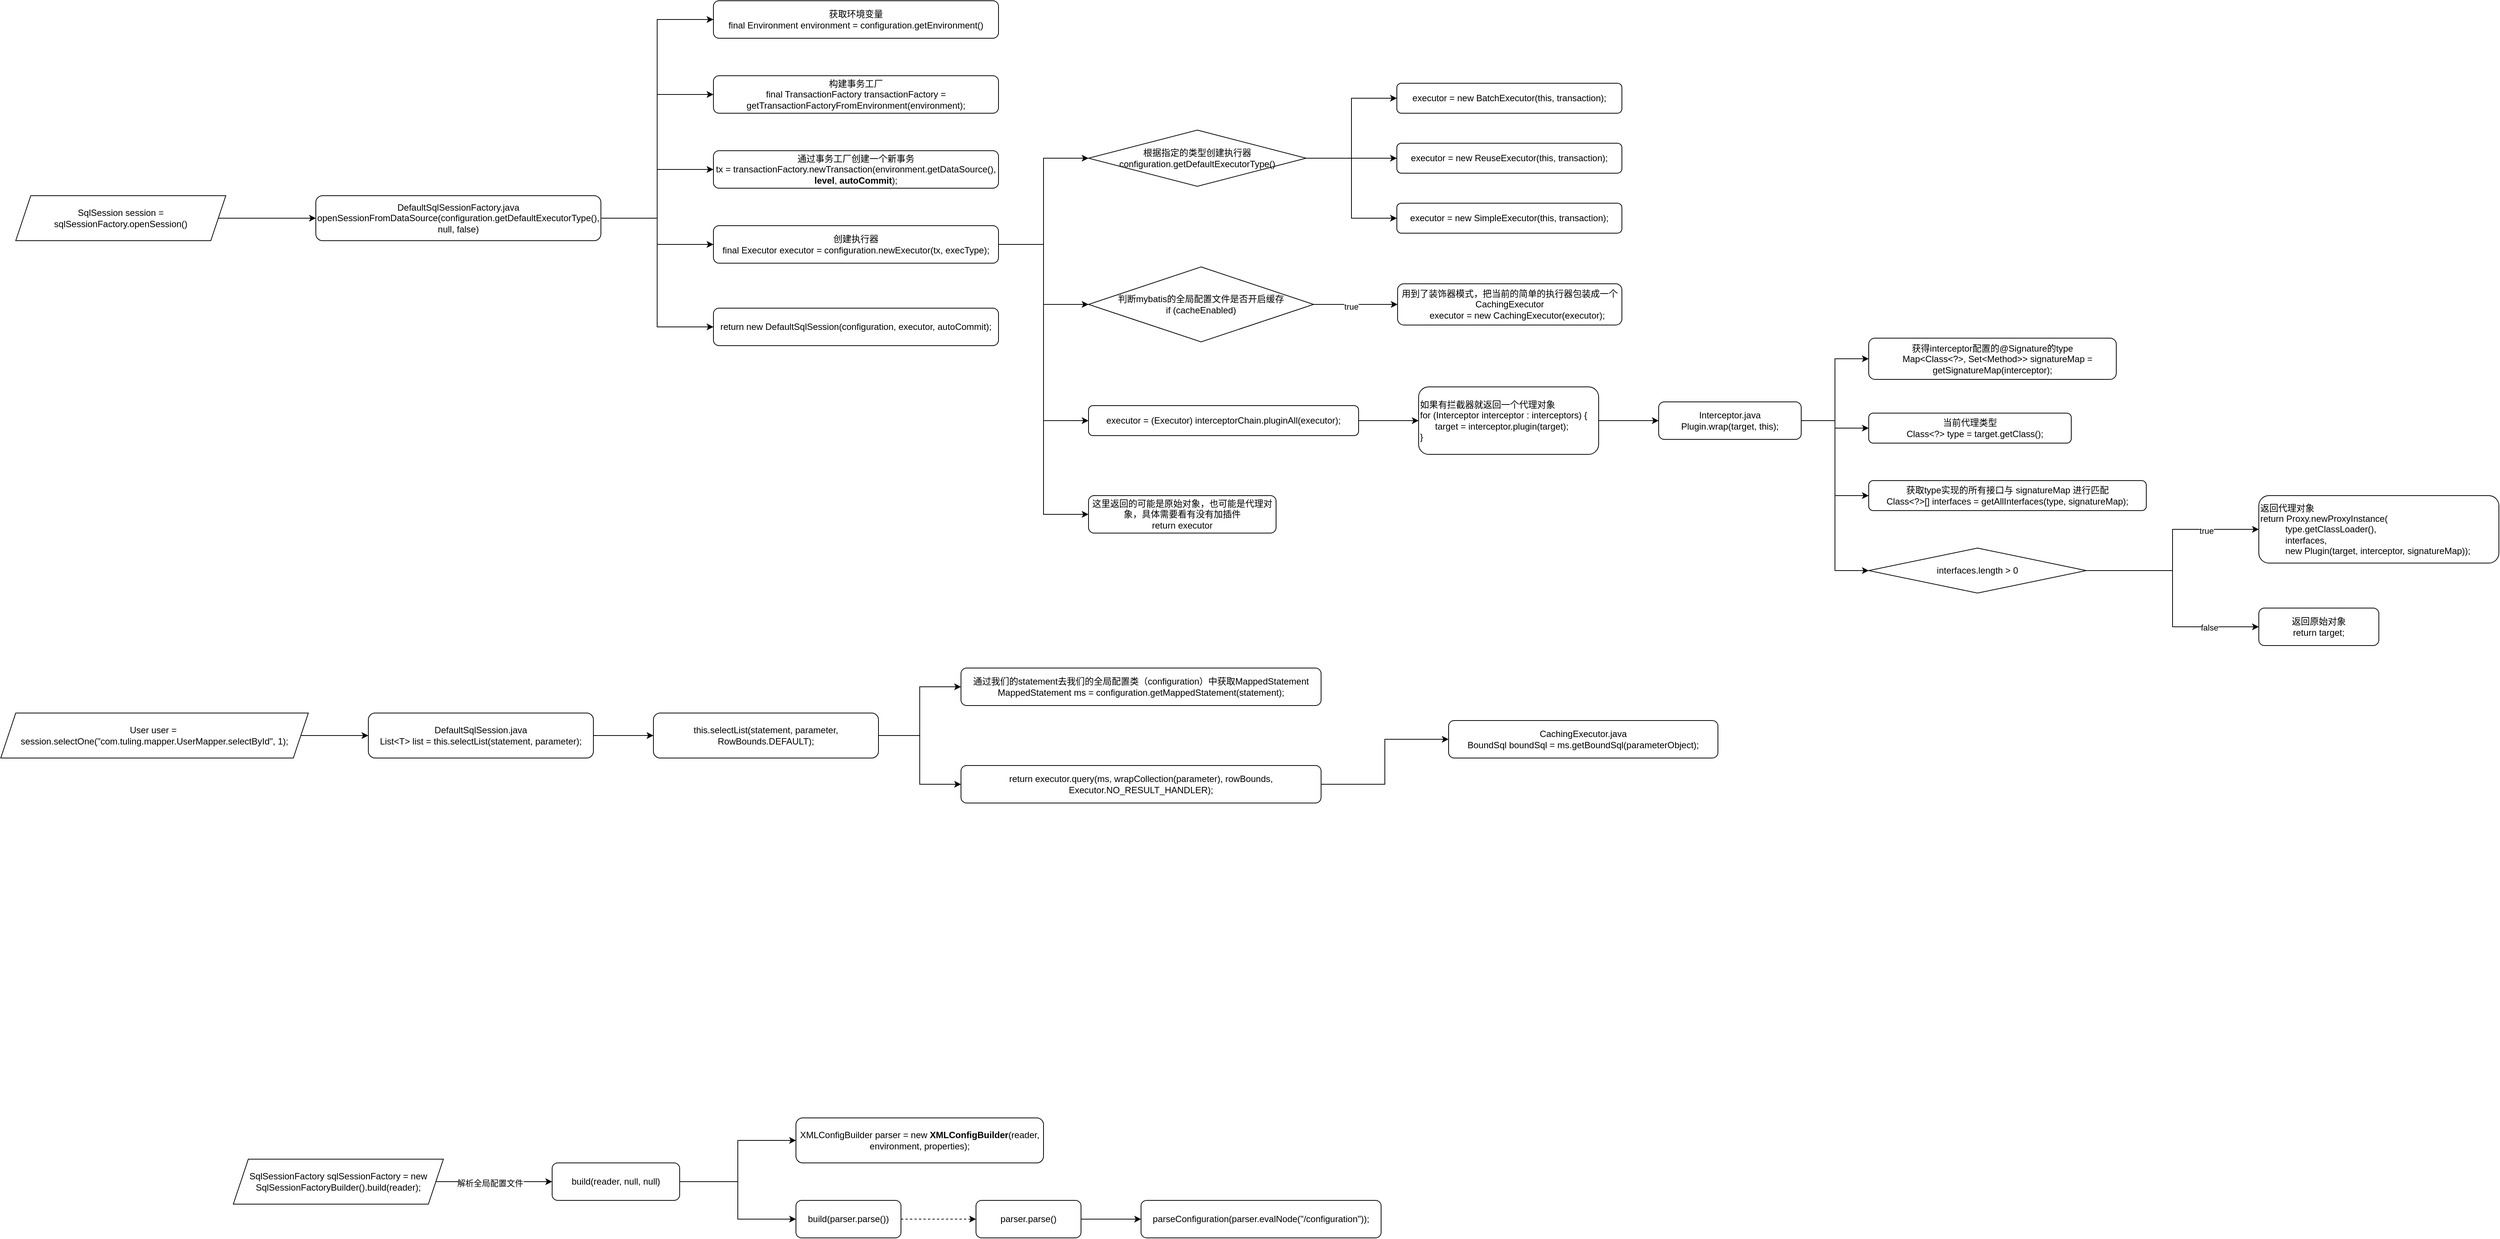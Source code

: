 <mxfile version="16.2.2" type="github">
  <diagram id="3BT-AjpINTrtdqSdUJcH" name="第 1 页">
    <mxGraphModel dx="3390" dy="667" grid="1" gridSize="10" guides="1" tooltips="1" connect="1" arrows="1" fold="1" page="1" pageScale="1" pageWidth="2339" pageHeight="3300" math="0" shadow="0">
      <root>
        <mxCell id="0" />
        <mxCell id="1" parent="0" />
        <mxCell id="WJADcjosmOGT2jdmS7W--5" style="edgeStyle=orthogonalEdgeStyle;rounded=0;orthogonalLoop=1;jettySize=auto;html=1;exitX=1;exitY=0.5;exitDx=0;exitDy=0;" edge="1" parent="1" source="WJADcjosmOGT2jdmS7W--1" target="WJADcjosmOGT2jdmS7W--4">
          <mxGeometry relative="1" as="geometry" />
        </mxCell>
        <mxCell id="WJADcjosmOGT2jdmS7W--15" value="解析全局配置文件" style="edgeLabel;html=1;align=center;verticalAlign=middle;resizable=0;points=[];" vertex="1" connectable="0" parent="WJADcjosmOGT2jdmS7W--5">
          <mxGeometry x="-0.078" y="-2" relative="1" as="geometry">
            <mxPoint as="offset" />
          </mxGeometry>
        </mxCell>
        <mxCell id="WJADcjosmOGT2jdmS7W--1" value="SqlSessionFactory sqlSessionFactory = new SqlSessionFactoryBuilder().build(reader);" style="shape=parallelogram;perimeter=parallelogramPerimeter;whiteSpace=wrap;html=1;fixedSize=1;" vertex="1" parent="1">
          <mxGeometry x="110" y="2005" width="280" height="60" as="geometry" />
        </mxCell>
        <mxCell id="WJADcjosmOGT2jdmS7W--7" style="edgeStyle=orthogonalEdgeStyle;rounded=0;orthogonalLoop=1;jettySize=auto;html=1;exitX=1;exitY=0.5;exitDx=0;exitDy=0;entryX=0;entryY=0.5;entryDx=0;entryDy=0;" edge="1" parent="1" source="WJADcjosmOGT2jdmS7W--4" target="WJADcjosmOGT2jdmS7W--6">
          <mxGeometry relative="1" as="geometry" />
        </mxCell>
        <mxCell id="WJADcjosmOGT2jdmS7W--9" style="edgeStyle=orthogonalEdgeStyle;rounded=0;orthogonalLoop=1;jettySize=auto;html=1;exitX=1;exitY=0.5;exitDx=0;exitDy=0;entryX=0;entryY=0.5;entryDx=0;entryDy=0;" edge="1" parent="1" source="WJADcjosmOGT2jdmS7W--4" target="WJADcjosmOGT2jdmS7W--8">
          <mxGeometry relative="1" as="geometry" />
        </mxCell>
        <mxCell id="WJADcjosmOGT2jdmS7W--4" value="build(reader, null, null)" style="rounded=1;whiteSpace=wrap;html=1;" vertex="1" parent="1">
          <mxGeometry x="535" y="2010" width="170" height="50" as="geometry" />
        </mxCell>
        <mxCell id="WJADcjosmOGT2jdmS7W--6" value="XMLConfigBuilder parser = new &lt;b&gt;XMLConfigBuilder&lt;/b&gt;(reader, environment, properties);" style="rounded=1;whiteSpace=wrap;html=1;" vertex="1" parent="1">
          <mxGeometry x="860" y="1950" width="330" height="60" as="geometry" />
        </mxCell>
        <mxCell id="WJADcjosmOGT2jdmS7W--12" style="edgeStyle=orthogonalEdgeStyle;rounded=0;orthogonalLoop=1;jettySize=auto;html=1;exitX=1;exitY=0.5;exitDx=0;exitDy=0;dashed=1;" edge="1" parent="1" source="WJADcjosmOGT2jdmS7W--8" target="WJADcjosmOGT2jdmS7W--10">
          <mxGeometry relative="1" as="geometry" />
        </mxCell>
        <mxCell id="WJADcjosmOGT2jdmS7W--8" value="build(parser.parse())" style="rounded=1;whiteSpace=wrap;html=1;" vertex="1" parent="1">
          <mxGeometry x="860" y="2060" width="140" height="50" as="geometry" />
        </mxCell>
        <mxCell id="WJADcjosmOGT2jdmS7W--14" style="edgeStyle=orthogonalEdgeStyle;rounded=0;orthogonalLoop=1;jettySize=auto;html=1;exitX=1;exitY=0.5;exitDx=0;exitDy=0;entryX=0;entryY=0.5;entryDx=0;entryDy=0;" edge="1" parent="1" source="WJADcjosmOGT2jdmS7W--10" target="WJADcjosmOGT2jdmS7W--13">
          <mxGeometry relative="1" as="geometry" />
        </mxCell>
        <mxCell id="WJADcjosmOGT2jdmS7W--10" value="parser.parse()" style="rounded=1;whiteSpace=wrap;html=1;" vertex="1" parent="1">
          <mxGeometry x="1100" y="2060" width="140" height="50" as="geometry" />
        </mxCell>
        <mxCell id="WJADcjosmOGT2jdmS7W--13" value="parseConfiguration(parser.evalNode(&quot;/configuration&quot;));" style="rounded=1;whiteSpace=wrap;html=1;" vertex="1" parent="1">
          <mxGeometry x="1320" y="2060" width="320" height="50" as="geometry" />
        </mxCell>
        <mxCell id="WJADcjosmOGT2jdmS7W--18" style="edgeStyle=orthogonalEdgeStyle;rounded=0;orthogonalLoop=1;jettySize=auto;html=1;exitX=1;exitY=0.5;exitDx=0;exitDy=0;entryX=0;entryY=0.5;entryDx=0;entryDy=0;" edge="1" parent="1" source="WJADcjosmOGT2jdmS7W--16" target="WJADcjosmOGT2jdmS7W--17">
          <mxGeometry relative="1" as="geometry" />
        </mxCell>
        <mxCell id="WJADcjosmOGT2jdmS7W--16" value="SqlSession session = sqlSessionFactory.openSession()" style="shape=parallelogram;perimeter=parallelogramPerimeter;whiteSpace=wrap;html=1;fixedSize=1;" vertex="1" parent="1">
          <mxGeometry x="-180" y="720" width="280" height="60" as="geometry" />
        </mxCell>
        <mxCell id="WJADcjosmOGT2jdmS7W--20" style="edgeStyle=orthogonalEdgeStyle;rounded=0;orthogonalLoop=1;jettySize=auto;html=1;exitX=1;exitY=0.5;exitDx=0;exitDy=0;entryX=0;entryY=0.5;entryDx=0;entryDy=0;" edge="1" parent="1" source="WJADcjosmOGT2jdmS7W--17" target="WJADcjosmOGT2jdmS7W--19">
          <mxGeometry relative="1" as="geometry" />
        </mxCell>
        <mxCell id="WJADcjosmOGT2jdmS7W--22" style="edgeStyle=orthogonalEdgeStyle;rounded=0;orthogonalLoop=1;jettySize=auto;html=1;exitX=1;exitY=0.5;exitDx=0;exitDy=0;entryX=0;entryY=0.5;entryDx=0;entryDy=0;" edge="1" parent="1" source="WJADcjosmOGT2jdmS7W--17" target="WJADcjosmOGT2jdmS7W--21">
          <mxGeometry relative="1" as="geometry" />
        </mxCell>
        <mxCell id="WJADcjosmOGT2jdmS7W--24" style="edgeStyle=orthogonalEdgeStyle;rounded=0;orthogonalLoop=1;jettySize=auto;html=1;exitX=1;exitY=0.5;exitDx=0;exitDy=0;entryX=0;entryY=0.5;entryDx=0;entryDy=0;" edge="1" parent="1" source="WJADcjosmOGT2jdmS7W--17" target="WJADcjosmOGT2jdmS7W--23">
          <mxGeometry relative="1" as="geometry" />
        </mxCell>
        <mxCell id="WJADcjosmOGT2jdmS7W--27" style="edgeStyle=orthogonalEdgeStyle;rounded=0;orthogonalLoop=1;jettySize=auto;html=1;exitX=1;exitY=0.5;exitDx=0;exitDy=0;" edge="1" parent="1" source="WJADcjosmOGT2jdmS7W--17" target="WJADcjosmOGT2jdmS7W--25">
          <mxGeometry relative="1" as="geometry" />
        </mxCell>
        <mxCell id="WJADcjosmOGT2jdmS7W--28" style="edgeStyle=orthogonalEdgeStyle;rounded=0;orthogonalLoop=1;jettySize=auto;html=1;exitX=1;exitY=0.5;exitDx=0;exitDy=0;entryX=0;entryY=0.5;entryDx=0;entryDy=0;" edge="1" parent="1" source="WJADcjosmOGT2jdmS7W--17" target="WJADcjosmOGT2jdmS7W--26">
          <mxGeometry relative="1" as="geometry" />
        </mxCell>
        <mxCell id="WJADcjosmOGT2jdmS7W--17" value="DefaultSqlSessionFactory.java&lt;br&gt;openSessionFromDataSource(configuration.getDefaultExecutorType(), null, false)" style="rounded=1;whiteSpace=wrap;html=1;" vertex="1" parent="1">
          <mxGeometry x="220" y="720" width="380" height="60" as="geometry" />
        </mxCell>
        <mxCell id="WJADcjosmOGT2jdmS7W--19" value="获取环境变量&lt;br&gt;final Environment environment = configuration.getEnvironment()" style="rounded=1;whiteSpace=wrap;html=1;" vertex="1" parent="1">
          <mxGeometry x="750" y="460" width="380" height="50" as="geometry" />
        </mxCell>
        <mxCell id="WJADcjosmOGT2jdmS7W--21" value="构建事务工厂&lt;br&gt;final TransactionFactory transactionFactory = getTransactionFactoryFromEnvironment(environment);" style="rounded=1;whiteSpace=wrap;html=1;" vertex="1" parent="1">
          <mxGeometry x="750" y="560" width="380" height="50" as="geometry" />
        </mxCell>
        <mxCell id="WJADcjosmOGT2jdmS7W--23" value="通过事务工厂创建一个新事务&lt;br&gt;tx = transactionFactory.newTransaction(environment.getDataSource(), &lt;b&gt;level&lt;/b&gt;, &lt;b&gt;autoCommit&lt;/b&gt;);" style="rounded=1;whiteSpace=wrap;html=1;" vertex="1" parent="1">
          <mxGeometry x="750" y="660" width="380" height="50" as="geometry" />
        </mxCell>
        <mxCell id="WJADcjosmOGT2jdmS7W--30" style="edgeStyle=orthogonalEdgeStyle;rounded=0;orthogonalLoop=1;jettySize=auto;html=1;exitX=1;exitY=0.5;exitDx=0;exitDy=0;entryX=0;entryY=0.5;entryDx=0;entryDy=0;" edge="1" parent="1" source="WJADcjosmOGT2jdmS7W--25" target="WJADcjosmOGT2jdmS7W--31">
          <mxGeometry relative="1" as="geometry" />
        </mxCell>
        <mxCell id="WJADcjosmOGT2jdmS7W--38" style="edgeStyle=orthogonalEdgeStyle;rounded=0;orthogonalLoop=1;jettySize=auto;html=1;exitX=1;exitY=0.5;exitDx=0;exitDy=0;entryX=0;entryY=0.5;entryDx=0;entryDy=0;" edge="1" parent="1" source="WJADcjosmOGT2jdmS7W--25" target="WJADcjosmOGT2jdmS7W--37">
          <mxGeometry relative="1" as="geometry" />
        </mxCell>
        <mxCell id="WJADcjosmOGT2jdmS7W--44" style="edgeStyle=orthogonalEdgeStyle;rounded=0;orthogonalLoop=1;jettySize=auto;html=1;exitX=1;exitY=0.5;exitDx=0;exitDy=0;entryX=0;entryY=0.5;entryDx=0;entryDy=0;" edge="1" parent="1" source="WJADcjosmOGT2jdmS7W--25" target="WJADcjosmOGT2jdmS7W--45">
          <mxGeometry relative="1" as="geometry">
            <mxPoint x="1380" y="1060" as="targetPoint" />
          </mxGeometry>
        </mxCell>
        <mxCell id="WJADcjosmOGT2jdmS7W--65" style="edgeStyle=orthogonalEdgeStyle;rounded=0;orthogonalLoop=1;jettySize=auto;html=1;exitX=1;exitY=0.5;exitDx=0;exitDy=0;entryX=0;entryY=0.5;entryDx=0;entryDy=0;" edge="1" parent="1" source="WJADcjosmOGT2jdmS7W--25" target="WJADcjosmOGT2jdmS7W--64">
          <mxGeometry relative="1" as="geometry" />
        </mxCell>
        <mxCell id="WJADcjosmOGT2jdmS7W--25" value="创建执行器&lt;br&gt;final Executor executor = configuration.newExecutor(tx, execType);" style="rounded=1;whiteSpace=wrap;html=1;" vertex="1" parent="1">
          <mxGeometry x="750" y="760" width="380" height="50" as="geometry" />
        </mxCell>
        <mxCell id="WJADcjosmOGT2jdmS7W--26" value="return new DefaultSqlSession(configuration, executor, autoCommit);" style="rounded=1;whiteSpace=wrap;html=1;" vertex="1" parent="1">
          <mxGeometry x="750" y="870" width="380" height="50" as="geometry" />
        </mxCell>
        <mxCell id="WJADcjosmOGT2jdmS7W--29" value="executor = new BatchExecutor(this, transaction);" style="rounded=1;whiteSpace=wrap;html=1;" vertex="1" parent="1">
          <mxGeometry x="1661" y="570" width="300" height="40" as="geometry" />
        </mxCell>
        <mxCell id="WJADcjosmOGT2jdmS7W--32" style="edgeStyle=orthogonalEdgeStyle;rounded=0;orthogonalLoop=1;jettySize=auto;html=1;exitX=1;exitY=0.5;exitDx=0;exitDy=0;entryX=0;entryY=0.5;entryDx=0;entryDy=0;" edge="1" parent="1" source="WJADcjosmOGT2jdmS7W--31" target="WJADcjosmOGT2jdmS7W--29">
          <mxGeometry relative="1" as="geometry" />
        </mxCell>
        <mxCell id="WJADcjosmOGT2jdmS7W--35" style="edgeStyle=orthogonalEdgeStyle;rounded=0;orthogonalLoop=1;jettySize=auto;html=1;exitX=1;exitY=0.5;exitDx=0;exitDy=0;entryX=0;entryY=0.5;entryDx=0;entryDy=0;" edge="1" parent="1" source="WJADcjosmOGT2jdmS7W--31" target="WJADcjosmOGT2jdmS7W--33">
          <mxGeometry relative="1" as="geometry" />
        </mxCell>
        <mxCell id="WJADcjosmOGT2jdmS7W--36" style="edgeStyle=orthogonalEdgeStyle;rounded=0;orthogonalLoop=1;jettySize=auto;html=1;exitX=1;exitY=0.5;exitDx=0;exitDy=0;entryX=0;entryY=0.5;entryDx=0;entryDy=0;" edge="1" parent="1" source="WJADcjosmOGT2jdmS7W--31" target="WJADcjosmOGT2jdmS7W--34">
          <mxGeometry relative="1" as="geometry" />
        </mxCell>
        <mxCell id="WJADcjosmOGT2jdmS7W--31" value="根据指定的类型创建执行器&lt;br&gt;configuration.getDefaultExecutorType()" style="rhombus;whiteSpace=wrap;html=1;" vertex="1" parent="1">
          <mxGeometry x="1250" y="632.5" width="290" height="75" as="geometry" />
        </mxCell>
        <mxCell id="WJADcjosmOGT2jdmS7W--33" value="executor = new ReuseExecutor(this, transaction);" style="rounded=1;whiteSpace=wrap;html=1;" vertex="1" parent="1">
          <mxGeometry x="1661" y="650" width="300" height="40" as="geometry" />
        </mxCell>
        <mxCell id="WJADcjosmOGT2jdmS7W--34" value="executor = new SimpleExecutor(this, transaction);" style="rounded=1;whiteSpace=wrap;html=1;" vertex="1" parent="1">
          <mxGeometry x="1661" y="730" width="300" height="40" as="geometry" />
        </mxCell>
        <mxCell id="WJADcjosmOGT2jdmS7W--40" style="edgeStyle=orthogonalEdgeStyle;rounded=0;orthogonalLoop=1;jettySize=auto;html=1;exitX=1;exitY=0.5;exitDx=0;exitDy=0;entryX=0;entryY=0.5;entryDx=0;entryDy=0;" edge="1" parent="1" source="WJADcjosmOGT2jdmS7W--37" target="WJADcjosmOGT2jdmS7W--39">
          <mxGeometry relative="1" as="geometry" />
        </mxCell>
        <mxCell id="WJADcjosmOGT2jdmS7W--41" value="true" style="edgeLabel;html=1;align=center;verticalAlign=middle;resizable=0;points=[];" vertex="1" connectable="0" parent="WJADcjosmOGT2jdmS7W--40">
          <mxGeometry x="-0.117" y="-3" relative="1" as="geometry">
            <mxPoint as="offset" />
          </mxGeometry>
        </mxCell>
        <mxCell id="WJADcjosmOGT2jdmS7W--37" value="判断mybatis的全局配置文件是否开启缓存&lt;br&gt;if (cacheEnabled)" style="rhombus;whiteSpace=wrap;html=1;" vertex="1" parent="1">
          <mxGeometry x="1250" y="815" width="300" height="100" as="geometry" />
        </mxCell>
        <mxCell id="WJADcjosmOGT2jdmS7W--39" value="用到了装饰器模式，&lt;span&gt;把当前的简单的执行器包装成一个CachingExecutor&lt;/span&gt;&lt;div&gt;&amp;nbsp; &amp;nbsp; &amp;nbsp; executor = new CachingExecutor(executor);&lt;/div&gt;" style="rounded=1;whiteSpace=wrap;html=1;" vertex="1" parent="1">
          <mxGeometry x="1662" y="837.5" width="299" height="55" as="geometry" />
        </mxCell>
        <mxCell id="WJADcjosmOGT2jdmS7W--47" style="edgeStyle=orthogonalEdgeStyle;rounded=0;orthogonalLoop=1;jettySize=auto;html=1;exitX=1;exitY=0.5;exitDx=0;exitDy=0;" edge="1" parent="1" source="WJADcjosmOGT2jdmS7W--45" target="WJADcjosmOGT2jdmS7W--46">
          <mxGeometry relative="1" as="geometry" />
        </mxCell>
        <mxCell id="WJADcjosmOGT2jdmS7W--45" value="executor = (Executor) interceptorChain.pluginAll(executor);" style="rounded=1;whiteSpace=wrap;html=1;" vertex="1" parent="1">
          <mxGeometry x="1250" y="1000" width="360" height="40" as="geometry" />
        </mxCell>
        <mxCell id="WJADcjosmOGT2jdmS7W--49" style="edgeStyle=orthogonalEdgeStyle;rounded=0;orthogonalLoop=1;jettySize=auto;html=1;exitX=1;exitY=0.5;exitDx=0;exitDy=0;" edge="1" parent="1" source="WJADcjosmOGT2jdmS7W--46" target="WJADcjosmOGT2jdmS7W--48">
          <mxGeometry relative="1" as="geometry" />
        </mxCell>
        <mxCell id="WJADcjosmOGT2jdmS7W--46" value="&lt;div&gt;如果有拦截器就返回一个代理对象&lt;/div&gt;&lt;div&gt;for (Interceptor interceptor : interceptors) {&lt;/div&gt;&lt;div&gt;&amp;nbsp; &amp;nbsp; &amp;nbsp; target = interceptor.plugin(target);&lt;/div&gt;&lt;div&gt;}&lt;/div&gt;" style="rounded=1;whiteSpace=wrap;html=1;align=left;" vertex="1" parent="1">
          <mxGeometry x="1690" y="975" width="240" height="90" as="geometry" />
        </mxCell>
        <mxCell id="WJADcjosmOGT2jdmS7W--54" style="edgeStyle=orthogonalEdgeStyle;rounded=0;orthogonalLoop=1;jettySize=auto;html=1;exitX=1;exitY=0.5;exitDx=0;exitDy=0;entryX=0;entryY=0.5;entryDx=0;entryDy=0;" edge="1" parent="1" source="WJADcjosmOGT2jdmS7W--48" target="WJADcjosmOGT2jdmS7W--50">
          <mxGeometry relative="1" as="geometry" />
        </mxCell>
        <mxCell id="WJADcjosmOGT2jdmS7W--55" style="edgeStyle=orthogonalEdgeStyle;rounded=0;orthogonalLoop=1;jettySize=auto;html=1;exitX=1;exitY=0.5;exitDx=0;exitDy=0;" edge="1" parent="1" source="WJADcjosmOGT2jdmS7W--48" target="WJADcjosmOGT2jdmS7W--51">
          <mxGeometry relative="1" as="geometry" />
        </mxCell>
        <mxCell id="WJADcjosmOGT2jdmS7W--56" style="edgeStyle=orthogonalEdgeStyle;rounded=0;orthogonalLoop=1;jettySize=auto;html=1;exitX=1;exitY=0.5;exitDx=0;exitDy=0;entryX=0;entryY=0.5;entryDx=0;entryDy=0;" edge="1" parent="1" source="WJADcjosmOGT2jdmS7W--48" target="WJADcjosmOGT2jdmS7W--53">
          <mxGeometry relative="1" as="geometry" />
        </mxCell>
        <mxCell id="WJADcjosmOGT2jdmS7W--57" style="edgeStyle=orthogonalEdgeStyle;rounded=0;orthogonalLoop=1;jettySize=auto;html=1;exitX=1;exitY=0.5;exitDx=0;exitDy=0;entryX=0;entryY=0.5;entryDx=0;entryDy=0;" edge="1" parent="1" source="WJADcjosmOGT2jdmS7W--48" target="WJADcjosmOGT2jdmS7W--52">
          <mxGeometry relative="1" as="geometry" />
        </mxCell>
        <mxCell id="WJADcjosmOGT2jdmS7W--48" value="Interceptor.java&lt;br&gt;Plugin.wrap(target, this);" style="rounded=1;whiteSpace=wrap;html=1;" vertex="1" parent="1">
          <mxGeometry x="2010" y="995" width="190" height="50" as="geometry" />
        </mxCell>
        <mxCell id="WJADcjosmOGT2jdmS7W--50" value="&lt;div&gt;获得interceptor配置的@Signature的type&lt;/div&gt;&lt;div&gt;&amp;nbsp; &amp;nbsp; Map&amp;lt;Class&amp;lt;?&amp;gt;, Set&amp;lt;Method&amp;gt;&amp;gt; signatureMap = getSignatureMap(interceptor);&lt;/div&gt;" style="rounded=1;whiteSpace=wrap;html=1;" vertex="1" parent="1">
          <mxGeometry x="2290" y="910" width="330" height="55" as="geometry" />
        </mxCell>
        <mxCell id="WJADcjosmOGT2jdmS7W--51" value="&lt;div&gt;当前代理类型&lt;/div&gt;&lt;div&gt;&amp;nbsp; &amp;nbsp; Class&amp;lt;?&amp;gt; type = target.getClass();&lt;/div&gt;" style="rounded=1;whiteSpace=wrap;html=1;" vertex="1" parent="1">
          <mxGeometry x="2290" y="1010" width="270" height="40" as="geometry" />
        </mxCell>
        <mxCell id="WJADcjosmOGT2jdmS7W--59" style="edgeStyle=orthogonalEdgeStyle;rounded=0;orthogonalLoop=1;jettySize=auto;html=1;exitX=1;exitY=0.5;exitDx=0;exitDy=0;" edge="1" parent="1" source="WJADcjosmOGT2jdmS7W--52" target="WJADcjosmOGT2jdmS7W--58">
          <mxGeometry relative="1" as="geometry" />
        </mxCell>
        <mxCell id="WJADcjosmOGT2jdmS7W--60" value="true" style="edgeLabel;html=1;align=center;verticalAlign=middle;resizable=0;points=[];" vertex="1" connectable="0" parent="WJADcjosmOGT2jdmS7W--59">
          <mxGeometry x="0.509" y="-2" relative="1" as="geometry">
            <mxPoint as="offset" />
          </mxGeometry>
        </mxCell>
        <mxCell id="WJADcjosmOGT2jdmS7W--62" style="edgeStyle=orthogonalEdgeStyle;rounded=0;orthogonalLoop=1;jettySize=auto;html=1;exitX=1;exitY=0.5;exitDx=0;exitDy=0;entryX=0;entryY=0.5;entryDx=0;entryDy=0;" edge="1" parent="1" source="WJADcjosmOGT2jdmS7W--52" target="WJADcjosmOGT2jdmS7W--61">
          <mxGeometry relative="1" as="geometry" />
        </mxCell>
        <mxCell id="WJADcjosmOGT2jdmS7W--63" value="false" style="edgeLabel;html=1;align=center;verticalAlign=middle;resizable=0;points=[];" vertex="1" connectable="0" parent="WJADcjosmOGT2jdmS7W--62">
          <mxGeometry x="0.567" y="-1" relative="1" as="geometry">
            <mxPoint as="offset" />
          </mxGeometry>
        </mxCell>
        <mxCell id="WJADcjosmOGT2jdmS7W--52" value="interfaces.length &amp;gt; 0" style="rhombus;whiteSpace=wrap;html=1;" vertex="1" parent="1">
          <mxGeometry x="2290" y="1190" width="290" height="60" as="geometry" />
        </mxCell>
        <mxCell id="WJADcjosmOGT2jdmS7W--53" value="获取type实现的所有接口与 signatureMap 进行匹配&lt;br&gt;Class&amp;lt;?&amp;gt;[] interfaces = getAllInterfaces(type, signatureMap);" style="rounded=1;whiteSpace=wrap;html=1;" vertex="1" parent="1">
          <mxGeometry x="2290" y="1100" width="370" height="40" as="geometry" />
        </mxCell>
        <mxCell id="WJADcjosmOGT2jdmS7W--58" value="&lt;div&gt;返回代理对象&lt;/div&gt;&lt;div&gt;return Proxy.newProxyInstance(&lt;/div&gt;&lt;div&gt;&amp;nbsp; &amp;nbsp; &amp;nbsp; &amp;nbsp; &amp;nbsp; type.getClassLoader(),&lt;/div&gt;&lt;div&gt;&amp;nbsp; &amp;nbsp; &amp;nbsp; &amp;nbsp; &amp;nbsp; interfaces,&lt;/div&gt;&lt;div&gt;&amp;nbsp; &amp;nbsp; &amp;nbsp; &amp;nbsp; &amp;nbsp; new Plugin(target, interceptor, signatureMap));&lt;/div&gt;" style="rounded=1;whiteSpace=wrap;html=1;align=left;" vertex="1" parent="1">
          <mxGeometry x="2810" y="1120" width="320" height="90" as="geometry" />
        </mxCell>
        <mxCell id="WJADcjosmOGT2jdmS7W--61" value="返回原始对象&lt;br&gt;return target;" style="rounded=1;whiteSpace=wrap;html=1;" vertex="1" parent="1">
          <mxGeometry x="2810" y="1270" width="160" height="50" as="geometry" />
        </mxCell>
        <mxCell id="WJADcjosmOGT2jdmS7W--64" value="这里返回的可能是原始对象，也可能是代理对象，具体需要看有没有加插件&lt;br&gt;return executor" style="rounded=1;whiteSpace=wrap;html=1;" vertex="1" parent="1">
          <mxGeometry x="1250" y="1120" width="250" height="50" as="geometry" />
        </mxCell>
        <mxCell id="WJADcjosmOGT2jdmS7W--69" style="edgeStyle=orthogonalEdgeStyle;rounded=0;orthogonalLoop=1;jettySize=auto;html=1;exitX=1;exitY=0.5;exitDx=0;exitDy=0;entryX=0;entryY=0.5;entryDx=0;entryDy=0;" edge="1" parent="1" source="WJADcjosmOGT2jdmS7W--67" target="WJADcjosmOGT2jdmS7W--68">
          <mxGeometry relative="1" as="geometry" />
        </mxCell>
        <mxCell id="WJADcjosmOGT2jdmS7W--67" value="User user =&amp;nbsp; session.selectOne(&quot;com.tuling.mapper.UserMapper.selectById&quot;, 1);" style="shape=parallelogram;perimeter=parallelogramPerimeter;whiteSpace=wrap;html=1;fixedSize=1;" vertex="1" parent="1">
          <mxGeometry x="-200" y="1410" width="410" height="60" as="geometry" />
        </mxCell>
        <mxCell id="WJADcjosmOGT2jdmS7W--71" style="edgeStyle=orthogonalEdgeStyle;rounded=0;orthogonalLoop=1;jettySize=auto;html=1;exitX=1;exitY=0.5;exitDx=0;exitDy=0;" edge="1" parent="1" source="WJADcjosmOGT2jdmS7W--68" target="WJADcjosmOGT2jdmS7W--70">
          <mxGeometry relative="1" as="geometry" />
        </mxCell>
        <mxCell id="WJADcjosmOGT2jdmS7W--68" value="DefaultSqlSession.java&lt;br&gt;List&amp;lt;T&amp;gt; list = this.selectList(statement, parameter);" style="rounded=1;whiteSpace=wrap;html=1;" vertex="1" parent="1">
          <mxGeometry x="290" y="1410" width="300" height="60" as="geometry" />
        </mxCell>
        <mxCell id="WJADcjosmOGT2jdmS7W--73" style="edgeStyle=orthogonalEdgeStyle;rounded=0;orthogonalLoop=1;jettySize=auto;html=1;exitX=1;exitY=0.5;exitDx=0;exitDy=0;entryX=0;entryY=0.5;entryDx=0;entryDy=0;" edge="1" parent="1" source="WJADcjosmOGT2jdmS7W--70" target="WJADcjosmOGT2jdmS7W--72">
          <mxGeometry relative="1" as="geometry" />
        </mxCell>
        <mxCell id="WJADcjosmOGT2jdmS7W--75" style="edgeStyle=orthogonalEdgeStyle;rounded=0;orthogonalLoop=1;jettySize=auto;html=1;exitX=1;exitY=0.5;exitDx=0;exitDy=0;entryX=0;entryY=0.5;entryDx=0;entryDy=0;" edge="1" parent="1" source="WJADcjosmOGT2jdmS7W--70" target="WJADcjosmOGT2jdmS7W--74">
          <mxGeometry relative="1" as="geometry" />
        </mxCell>
        <mxCell id="WJADcjosmOGT2jdmS7W--70" value="this.selectList(statement, parameter, RowBounds.DEFAULT);" style="rounded=1;whiteSpace=wrap;html=1;" vertex="1" parent="1">
          <mxGeometry x="670" y="1410" width="300" height="60" as="geometry" />
        </mxCell>
        <mxCell id="WJADcjosmOGT2jdmS7W--72" value="通过我们的statement去我们的全局配置类（configuration）中获取MappedStatement&lt;br&gt;MappedStatement ms = configuration.getMappedStatement(statement);" style="rounded=1;whiteSpace=wrap;html=1;" vertex="1" parent="1">
          <mxGeometry x="1080" y="1350" width="480" height="50" as="geometry" />
        </mxCell>
        <mxCell id="WJADcjosmOGT2jdmS7W--78" style="edgeStyle=orthogonalEdgeStyle;rounded=0;orthogonalLoop=1;jettySize=auto;html=1;exitX=1;exitY=0.5;exitDx=0;exitDy=0;entryX=0;entryY=0.5;entryDx=0;entryDy=0;" edge="1" parent="1" source="WJADcjosmOGT2jdmS7W--74" target="WJADcjosmOGT2jdmS7W--76">
          <mxGeometry relative="1" as="geometry" />
        </mxCell>
        <mxCell id="WJADcjosmOGT2jdmS7W--74" value="return executor.query(ms, wrapCollection(parameter), rowBounds, Executor.NO_RESULT_HANDLER);" style="rounded=1;whiteSpace=wrap;html=1;" vertex="1" parent="1">
          <mxGeometry x="1080" y="1480" width="480" height="50" as="geometry" />
        </mxCell>
        <mxCell id="WJADcjosmOGT2jdmS7W--76" value="CachingExecutor.java&lt;br&gt;BoundSql boundSql = ms.getBoundSql(parameterObject);" style="rounded=1;whiteSpace=wrap;html=1;" vertex="1" parent="1">
          <mxGeometry x="1730" y="1420" width="359" height="50" as="geometry" />
        </mxCell>
      </root>
    </mxGraphModel>
  </diagram>
</mxfile>
